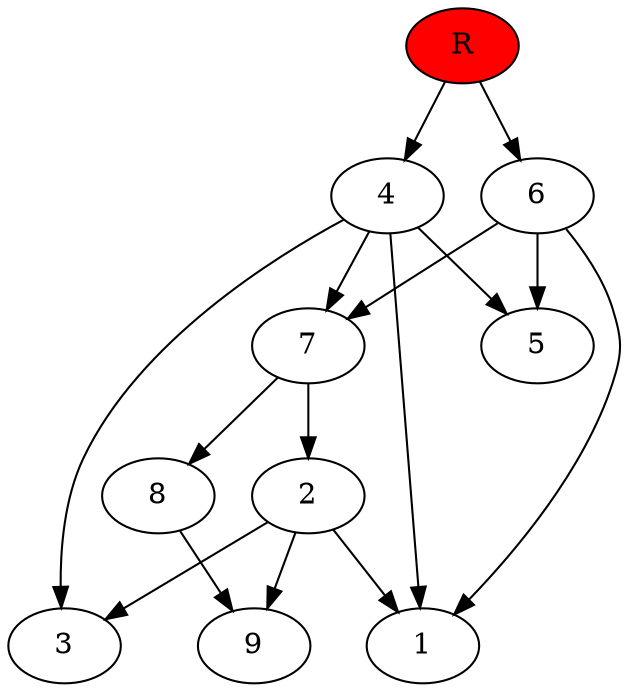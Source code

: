 digraph prb11342 {
	1
	2
	3
	4
	5
	6
	7
	8
	R [fillcolor="#ff0000" style=filled]
	2 -> 1
	2 -> 3
	2 -> 9
	4 -> 1
	4 -> 3
	4 -> 5
	4 -> 7
	6 -> 1
	6 -> 5
	6 -> 7
	7 -> 2
	7 -> 8
	8 -> 9
	R -> 4
	R -> 6
}
